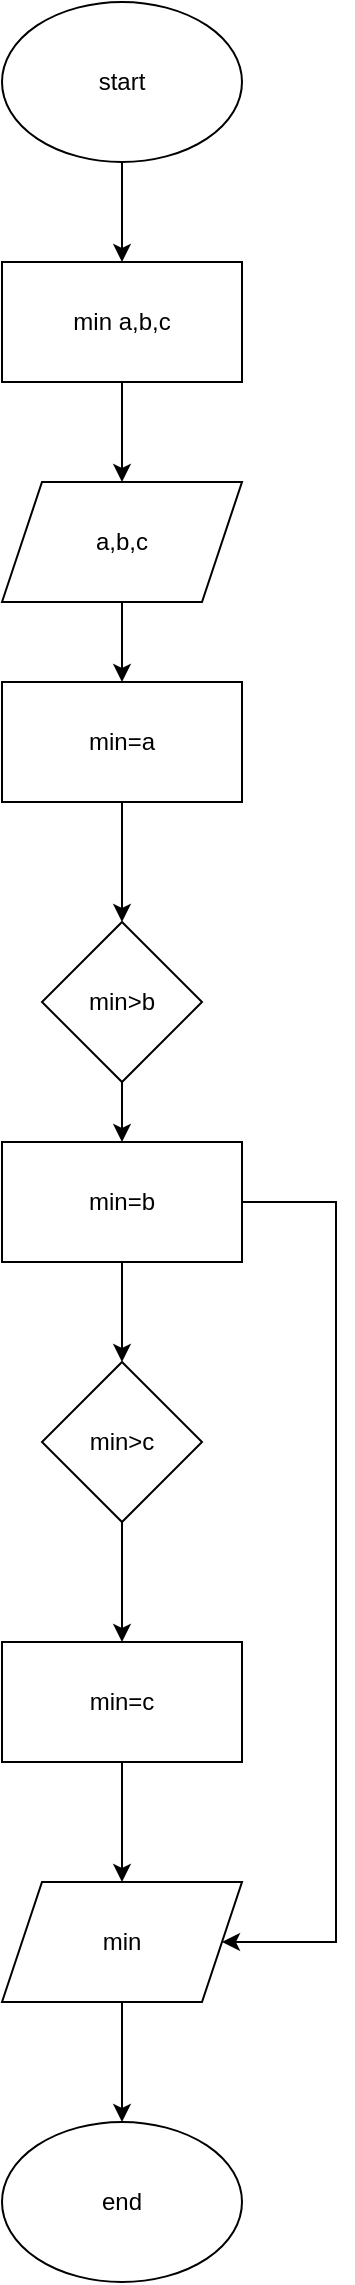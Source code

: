 <mxfile version="22.0.8" type="device" pages="5">
  <diagram id="C5RBs43oDa-KdzZeNtuy" name="Page-1">
    <mxGraphModel dx="910" dy="499" grid="1" gridSize="10" guides="1" tooltips="1" connect="1" arrows="1" fold="1" page="1" pageScale="1" pageWidth="827" pageHeight="1169" math="0" shadow="0">
      <root>
        <mxCell id="WIyWlLk6GJQsqaUBKTNV-0" />
        <mxCell id="WIyWlLk6GJQsqaUBKTNV-1" parent="WIyWlLk6GJQsqaUBKTNV-0" />
        <mxCell id="10-OtBAC5O08PnO-MTqW-2" style="edgeStyle=orthogonalEdgeStyle;rounded=0;orthogonalLoop=1;jettySize=auto;html=1;entryX=0.5;entryY=0;entryDx=0;entryDy=0;" parent="WIyWlLk6GJQsqaUBKTNV-1" source="10-OtBAC5O08PnO-MTqW-0" target="10-OtBAC5O08PnO-MTqW-1" edge="1">
          <mxGeometry relative="1" as="geometry" />
        </mxCell>
        <mxCell id="10-OtBAC5O08PnO-MTqW-0" value="start" style="ellipse;whiteSpace=wrap;html=1;" parent="WIyWlLk6GJQsqaUBKTNV-1" vertex="1">
          <mxGeometry x="294" y="100" width="120" height="80" as="geometry" />
        </mxCell>
        <mxCell id="10-OtBAC5O08PnO-MTqW-4" style="edgeStyle=orthogonalEdgeStyle;rounded=0;orthogonalLoop=1;jettySize=auto;html=1;entryX=0.5;entryY=0;entryDx=0;entryDy=0;" parent="WIyWlLk6GJQsqaUBKTNV-1" source="10-OtBAC5O08PnO-MTqW-1" target="10-OtBAC5O08PnO-MTqW-3" edge="1">
          <mxGeometry relative="1" as="geometry" />
        </mxCell>
        <mxCell id="10-OtBAC5O08PnO-MTqW-1" value="min a,b,c" style="rounded=0;whiteSpace=wrap;html=1;" parent="WIyWlLk6GJQsqaUBKTNV-1" vertex="1">
          <mxGeometry x="294" y="230" width="120" height="60" as="geometry" />
        </mxCell>
        <mxCell id="10-OtBAC5O08PnO-MTqW-6" style="edgeStyle=orthogonalEdgeStyle;rounded=0;orthogonalLoop=1;jettySize=auto;html=1;exitX=0.5;exitY=1;exitDx=0;exitDy=0;entryX=0.5;entryY=0;entryDx=0;entryDy=0;" parent="WIyWlLk6GJQsqaUBKTNV-1" source="10-OtBAC5O08PnO-MTqW-3" target="10-OtBAC5O08PnO-MTqW-5" edge="1">
          <mxGeometry relative="1" as="geometry" />
        </mxCell>
        <mxCell id="10-OtBAC5O08PnO-MTqW-3" value="a,b,c" style="shape=parallelogram;perimeter=parallelogramPerimeter;whiteSpace=wrap;html=1;fixedSize=1;" parent="WIyWlLk6GJQsqaUBKTNV-1" vertex="1">
          <mxGeometry x="294" y="340" width="120" height="60" as="geometry" />
        </mxCell>
        <mxCell id="10-OtBAC5O08PnO-MTqW-8" style="edgeStyle=orthogonalEdgeStyle;rounded=0;orthogonalLoop=1;jettySize=auto;html=1;exitX=0.5;exitY=1;exitDx=0;exitDy=0;entryX=0.5;entryY=0;entryDx=0;entryDy=0;" parent="WIyWlLk6GJQsqaUBKTNV-1" source="10-OtBAC5O08PnO-MTqW-5" target="10-OtBAC5O08PnO-MTqW-7" edge="1">
          <mxGeometry relative="1" as="geometry" />
        </mxCell>
        <mxCell id="10-OtBAC5O08PnO-MTqW-5" value="min=a" style="rounded=0;whiteSpace=wrap;html=1;" parent="WIyWlLk6GJQsqaUBKTNV-1" vertex="1">
          <mxGeometry x="294" y="440" width="120" height="60" as="geometry" />
        </mxCell>
        <mxCell id="10-OtBAC5O08PnO-MTqW-10" style="edgeStyle=orthogonalEdgeStyle;rounded=0;orthogonalLoop=1;jettySize=auto;html=1;exitX=0.5;exitY=1;exitDx=0;exitDy=0;entryX=0.5;entryY=0;entryDx=0;entryDy=0;" parent="WIyWlLk6GJQsqaUBKTNV-1" source="10-OtBAC5O08PnO-MTqW-7" target="10-OtBAC5O08PnO-MTqW-9" edge="1">
          <mxGeometry relative="1" as="geometry" />
        </mxCell>
        <mxCell id="10-OtBAC5O08PnO-MTqW-7" value="min&amp;gt;b" style="rhombus;whiteSpace=wrap;html=1;" parent="WIyWlLk6GJQsqaUBKTNV-1" vertex="1">
          <mxGeometry x="314" y="560" width="80" height="80" as="geometry" />
        </mxCell>
        <mxCell id="10-OtBAC5O08PnO-MTqW-12" style="edgeStyle=orthogonalEdgeStyle;rounded=0;orthogonalLoop=1;jettySize=auto;html=1;exitX=0.5;exitY=1;exitDx=0;exitDy=0;entryX=0.5;entryY=0;entryDx=0;entryDy=0;" parent="WIyWlLk6GJQsqaUBKTNV-1" source="10-OtBAC5O08PnO-MTqW-9" target="10-OtBAC5O08PnO-MTqW-11" edge="1">
          <mxGeometry relative="1" as="geometry" />
        </mxCell>
        <mxCell id="10-OtBAC5O08PnO-MTqW-17" style="edgeStyle=orthogonalEdgeStyle;rounded=0;orthogonalLoop=1;jettySize=auto;html=1;exitX=1;exitY=0.5;exitDx=0;exitDy=0;entryX=1;entryY=0.5;entryDx=0;entryDy=0;" parent="WIyWlLk6GJQsqaUBKTNV-1" source="10-OtBAC5O08PnO-MTqW-9" target="10-OtBAC5O08PnO-MTqW-15" edge="1">
          <mxGeometry relative="1" as="geometry">
            <mxPoint x="460" y="1070" as="targetPoint" />
            <Array as="points">
              <mxPoint x="461" y="700" />
              <mxPoint x="461" y="1070" />
            </Array>
          </mxGeometry>
        </mxCell>
        <mxCell id="10-OtBAC5O08PnO-MTqW-9" value="min=b" style="rounded=0;whiteSpace=wrap;html=1;" parent="WIyWlLk6GJQsqaUBKTNV-1" vertex="1">
          <mxGeometry x="294" y="670" width="120" height="60" as="geometry" />
        </mxCell>
        <mxCell id="10-OtBAC5O08PnO-MTqW-14" style="edgeStyle=orthogonalEdgeStyle;rounded=0;orthogonalLoop=1;jettySize=auto;html=1;exitX=0.5;exitY=1;exitDx=0;exitDy=0;entryX=0.5;entryY=0;entryDx=0;entryDy=0;" parent="WIyWlLk6GJQsqaUBKTNV-1" source="10-OtBAC5O08PnO-MTqW-11" target="10-OtBAC5O08PnO-MTqW-13" edge="1">
          <mxGeometry relative="1" as="geometry" />
        </mxCell>
        <mxCell id="10-OtBAC5O08PnO-MTqW-11" value="min&amp;gt;c" style="rhombus;whiteSpace=wrap;html=1;" parent="WIyWlLk6GJQsqaUBKTNV-1" vertex="1">
          <mxGeometry x="314" y="780" width="80" height="80" as="geometry" />
        </mxCell>
        <mxCell id="10-OtBAC5O08PnO-MTqW-16" style="edgeStyle=orthogonalEdgeStyle;rounded=0;orthogonalLoop=1;jettySize=auto;html=1;exitX=0.5;exitY=1;exitDx=0;exitDy=0;entryX=0.5;entryY=0;entryDx=0;entryDy=0;" parent="WIyWlLk6GJQsqaUBKTNV-1" source="10-OtBAC5O08PnO-MTqW-13" target="10-OtBAC5O08PnO-MTqW-15" edge="1">
          <mxGeometry relative="1" as="geometry" />
        </mxCell>
        <mxCell id="10-OtBAC5O08PnO-MTqW-13" value="min=c" style="rounded=0;whiteSpace=wrap;html=1;" parent="WIyWlLk6GJQsqaUBKTNV-1" vertex="1">
          <mxGeometry x="294" y="920" width="120" height="60" as="geometry" />
        </mxCell>
        <mxCell id="10-OtBAC5O08PnO-MTqW-19" style="edgeStyle=orthogonalEdgeStyle;rounded=0;orthogonalLoop=1;jettySize=auto;html=1;exitX=0.5;exitY=1;exitDx=0;exitDy=0;entryX=0.5;entryY=0;entryDx=0;entryDy=0;" parent="WIyWlLk6GJQsqaUBKTNV-1" source="10-OtBAC5O08PnO-MTqW-15" target="10-OtBAC5O08PnO-MTqW-18" edge="1">
          <mxGeometry relative="1" as="geometry" />
        </mxCell>
        <mxCell id="10-OtBAC5O08PnO-MTqW-15" value="min" style="shape=parallelogram;perimeter=parallelogramPerimeter;whiteSpace=wrap;html=1;fixedSize=1;" parent="WIyWlLk6GJQsqaUBKTNV-1" vertex="1">
          <mxGeometry x="294" y="1040" width="120" height="60" as="geometry" />
        </mxCell>
        <mxCell id="10-OtBAC5O08PnO-MTqW-18" value="end" style="ellipse;whiteSpace=wrap;html=1;" parent="WIyWlLk6GJQsqaUBKTNV-1" vertex="1">
          <mxGeometry x="294" y="1160" width="120" height="80" as="geometry" />
        </mxCell>
      </root>
    </mxGraphModel>
  </diagram>
  <diagram id="-dOVab2CZBzzemooIJ5G" name="Trang-2">
    <mxGraphModel dx="910" dy="499" grid="1" gridSize="10" guides="1" tooltips="1" connect="1" arrows="1" fold="1" page="1" pageScale="1" pageWidth="827" pageHeight="1169" math="0" shadow="0">
      <root>
        <mxCell id="0" />
        <mxCell id="1" parent="0" />
        <mxCell id="s5jpIEb6i7NEmXtadU4Q-3" style="edgeStyle=orthogonalEdgeStyle;rounded=0;orthogonalLoop=1;jettySize=auto;html=1;exitX=0.5;exitY=1;exitDx=0;exitDy=0;entryX=0.5;entryY=0;entryDx=0;entryDy=0;" parent="1" source="s5jpIEb6i7NEmXtadU4Q-1" target="s5jpIEb6i7NEmXtadU4Q-2" edge="1">
          <mxGeometry relative="1" as="geometry" />
        </mxCell>
        <mxCell id="s5jpIEb6i7NEmXtadU4Q-1" value="start" style="ellipse;whiteSpace=wrap;html=1;" parent="1" vertex="1">
          <mxGeometry x="340" y="80" width="120" height="80" as="geometry" />
        </mxCell>
        <mxCell id="Davyd7Tc9z54jFo9ZQJ6-2" style="edgeStyle=orthogonalEdgeStyle;rounded=0;orthogonalLoop=1;jettySize=auto;html=1;exitX=0.5;exitY=1;exitDx=0;exitDy=0;" edge="1" parent="1" source="s5jpIEb6i7NEmXtadU4Q-2" target="Davyd7Tc9z54jFo9ZQJ6-1">
          <mxGeometry relative="1" as="geometry" />
        </mxCell>
        <mxCell id="s5jpIEb6i7NEmXtadU4Q-2" value="a,b" style="shape=parallelogram;perimeter=parallelogramPerimeter;whiteSpace=wrap;html=1;fixedSize=1;" parent="1" vertex="1">
          <mxGeometry x="340" y="210" width="120" height="60" as="geometry" />
        </mxCell>
        <mxCell id="Davyd7Tc9z54jFo9ZQJ6-9" style="edgeStyle=orthogonalEdgeStyle;rounded=0;orthogonalLoop=1;jettySize=auto;html=1;exitX=0.5;exitY=1;exitDx=0;exitDy=0;entryX=0.5;entryY=0;entryDx=0;entryDy=0;" edge="1" parent="1" source="Davyd7Tc9z54jFo9ZQJ6-1" target="Davyd7Tc9z54jFo9ZQJ6-3">
          <mxGeometry relative="1" as="geometry" />
        </mxCell>
        <mxCell id="acYKQD9-qaQIiVmN5rNk-4" style="edgeStyle=orthogonalEdgeStyle;rounded=0;orthogonalLoop=1;jettySize=auto;html=1;exitX=1;exitY=0.5;exitDx=0;exitDy=0;entryX=0;entryY=0.5;entryDx=0;entryDy=0;" edge="1" parent="1" source="Davyd7Tc9z54jFo9ZQJ6-1" target="Davyd7Tc9z54jFo9ZQJ6-6">
          <mxGeometry relative="1" as="geometry" />
        </mxCell>
        <mxCell id="Davyd7Tc9z54jFo9ZQJ6-1" value="a=0" style="rhombus;whiteSpace=wrap;html=1;" vertex="1" parent="1">
          <mxGeometry x="360" y="310" width="80" height="80" as="geometry" />
        </mxCell>
        <mxCell id="acYKQD9-qaQIiVmN5rNk-2" style="edgeStyle=orthogonalEdgeStyle;rounded=0;orthogonalLoop=1;jettySize=auto;html=1;exitX=0.5;exitY=1;exitDx=0;exitDy=0;" edge="1" parent="1" source="Davyd7Tc9z54jFo9ZQJ6-3" target="Davyd7Tc9z54jFo9ZQJ6-4">
          <mxGeometry relative="1" as="geometry" />
        </mxCell>
        <mxCell id="Davyd7Tc9z54jFo9ZQJ6-3" value="x=-b/a" style="rounded=0;whiteSpace=wrap;html=1;" vertex="1" parent="1">
          <mxGeometry x="340" y="440" width="120" height="60" as="geometry" />
        </mxCell>
        <mxCell id="acYKQD9-qaQIiVmN5rNk-3" style="edgeStyle=orthogonalEdgeStyle;rounded=0;orthogonalLoop=1;jettySize=auto;html=1;exitX=0.5;exitY=1;exitDx=0;exitDy=0;" edge="1" parent="1" source="Davyd7Tc9z54jFo9ZQJ6-4" target="Davyd7Tc9z54jFo9ZQJ6-5">
          <mxGeometry relative="1" as="geometry" />
        </mxCell>
        <mxCell id="Davyd7Tc9z54jFo9ZQJ6-4" value="x" style="shape=parallelogram;perimeter=parallelogramPerimeter;whiteSpace=wrap;html=1;fixedSize=1;" vertex="1" parent="1">
          <mxGeometry x="340" y="555" width="120" height="60" as="geometry" />
        </mxCell>
        <mxCell id="Davyd7Tc9z54jFo9ZQJ6-5" value="end" style="ellipse;whiteSpace=wrap;html=1;" vertex="1" parent="1">
          <mxGeometry x="340" y="660" width="120" height="80" as="geometry" />
        </mxCell>
        <mxCell id="acYKQD9-qaQIiVmN5rNk-9" style="edgeStyle=orthogonalEdgeStyle;rounded=0;orthogonalLoop=1;jettySize=auto;html=1;exitX=1;exitY=0.5;exitDx=0;exitDy=0;" edge="1" parent="1" source="Davyd7Tc9z54jFo9ZQJ6-6" target="Davyd7Tc9z54jFo9ZQJ6-8">
          <mxGeometry relative="1" as="geometry" />
        </mxCell>
        <mxCell id="acYKQD9-qaQIiVmN5rNk-11" style="edgeStyle=orthogonalEdgeStyle;rounded=0;orthogonalLoop=1;jettySize=auto;html=1;exitX=0.5;exitY=1;exitDx=0;exitDy=0;" edge="1" parent="1" source="Davyd7Tc9z54jFo9ZQJ6-6" target="Davyd7Tc9z54jFo9ZQJ6-7">
          <mxGeometry relative="1" as="geometry" />
        </mxCell>
        <mxCell id="Davyd7Tc9z54jFo9ZQJ6-6" value="b=0" style="rhombus;whiteSpace=wrap;html=1;" vertex="1" parent="1">
          <mxGeometry x="570" y="310" width="80" height="80" as="geometry" />
        </mxCell>
        <mxCell id="Davyd7Tc9z54jFo9ZQJ6-7" value="vo nghiem" style="shape=parallelogram;perimeter=parallelogramPerimeter;whiteSpace=wrap;html=1;fixedSize=1;" vertex="1" parent="1">
          <mxGeometry x="550" y="480" width="120" height="60" as="geometry" />
        </mxCell>
        <mxCell id="acYKQD9-qaQIiVmN5rNk-13" style="edgeStyle=orthogonalEdgeStyle;rounded=0;orthogonalLoop=1;jettySize=auto;html=1;exitX=0.5;exitY=1;exitDx=0;exitDy=0;entryX=1;entryY=0.5;entryDx=0;entryDy=0;" edge="1" parent="1" source="Davyd7Tc9z54jFo9ZQJ6-8" target="Davyd7Tc9z54jFo9ZQJ6-5">
          <mxGeometry relative="1" as="geometry" />
        </mxCell>
        <mxCell id="Davyd7Tc9z54jFo9ZQJ6-8" value="vo so nghiem" style="shape=parallelogram;perimeter=parallelogramPerimeter;whiteSpace=wrap;html=1;fixedSize=1;" vertex="1" parent="1">
          <mxGeometry x="707" y="320" width="120" height="60" as="geometry" />
        </mxCell>
        <mxCell id="acYKQD9-qaQIiVmN5rNk-1" value="sai" style="text;html=1;align=center;verticalAlign=middle;resizable=0;points=[];autosize=1;strokeColor=none;fillColor=none;" vertex="1" parent="1">
          <mxGeometry x="380" y="398" width="40" height="30" as="geometry" />
        </mxCell>
        <mxCell id="acYKQD9-qaQIiVmN5rNk-5" value="dung" style="text;html=1;align=center;verticalAlign=middle;resizable=0;points=[];autosize=1;strokeColor=none;fillColor=none;" vertex="1" parent="1">
          <mxGeometry x="470" y="320" width="50" height="30" as="geometry" />
        </mxCell>
        <mxCell id="acYKQD9-qaQIiVmN5rNk-7" value="dung" style="text;html=1;align=center;verticalAlign=middle;resizable=0;points=[];autosize=1;strokeColor=none;fillColor=none;" vertex="1" parent="1">
          <mxGeometry x="657" y="320" width="50" height="30" as="geometry" />
        </mxCell>
        <mxCell id="acYKQD9-qaQIiVmN5rNk-10" value="sai" style="text;html=1;align=center;verticalAlign=middle;resizable=0;points=[];autosize=1;strokeColor=none;fillColor=none;" vertex="1" parent="1">
          <mxGeometry x="590" y="420" width="40" height="30" as="geometry" />
        </mxCell>
        <mxCell id="acYKQD9-qaQIiVmN5rNk-12" style="edgeStyle=orthogonalEdgeStyle;rounded=0;orthogonalLoop=1;jettySize=auto;html=1;exitX=0.5;exitY=1;exitDx=0;exitDy=0;entryX=0.986;entryY=0.323;entryDx=0;entryDy=0;entryPerimeter=0;" edge="1" parent="1" source="Davyd7Tc9z54jFo9ZQJ6-7" target="Davyd7Tc9z54jFo9ZQJ6-5">
          <mxGeometry relative="1" as="geometry" />
        </mxCell>
      </root>
    </mxGraphModel>
  </diagram>
  <diagram id="dJPKwacZmwu8Lyt3VZN7" name="Trang-3">
    <mxGraphModel dx="910" dy="499" grid="1" gridSize="10" guides="1" tooltips="1" connect="1" arrows="1" fold="1" page="1" pageScale="1" pageWidth="827" pageHeight="1169" math="0" shadow="0">
      <root>
        <mxCell id="0" />
        <mxCell id="1" parent="0" />
        <mxCell id="8eeEnsSjjjsD26K58JrS-3" style="edgeStyle=orthogonalEdgeStyle;rounded=0;orthogonalLoop=1;jettySize=auto;html=1;exitX=0.5;exitY=1;exitDx=0;exitDy=0;" edge="1" parent="1" source="8eeEnsSjjjsD26K58JrS-1" target="8eeEnsSjjjsD26K58JrS-2">
          <mxGeometry relative="1" as="geometry" />
        </mxCell>
        <mxCell id="8eeEnsSjjjsD26K58JrS-1" value="start" style="ellipse;whiteSpace=wrap;html=1;" vertex="1" parent="1">
          <mxGeometry x="294" y="80" width="120" height="80" as="geometry" />
        </mxCell>
        <mxCell id="8eeEnsSjjjsD26K58JrS-6" style="edgeStyle=orthogonalEdgeStyle;rounded=0;orthogonalLoop=1;jettySize=auto;html=1;exitX=0.5;exitY=1;exitDx=0;exitDy=0;entryX=0.5;entryY=0;entryDx=0;entryDy=0;" edge="1" parent="1" source="8eeEnsSjjjsD26K58JrS-2" target="8eeEnsSjjjsD26K58JrS-4">
          <mxGeometry relative="1" as="geometry" />
        </mxCell>
        <mxCell id="8eeEnsSjjjsD26K58JrS-2" value="Nhap a,b" style="shape=parallelogram;perimeter=parallelogramPerimeter;whiteSpace=wrap;html=1;fixedSize=1;" vertex="1" parent="1">
          <mxGeometry x="294" y="200" width="120" height="60" as="geometry" />
        </mxCell>
        <mxCell id="8eeEnsSjjjsD26K58JrS-8" style="edgeStyle=orthogonalEdgeStyle;rounded=0;orthogonalLoop=1;jettySize=auto;html=1;exitX=1;exitY=0.5;exitDx=0;exitDy=0;entryX=0;entryY=0.5;entryDx=0;entryDy=0;" edge="1" parent="1" source="8eeEnsSjjjsD26K58JrS-4" target="8eeEnsSjjjsD26K58JrS-7">
          <mxGeometry relative="1" as="geometry" />
        </mxCell>
        <mxCell id="8eeEnsSjjjsD26K58JrS-11" style="edgeStyle=orthogonalEdgeStyle;rounded=0;orthogonalLoop=1;jettySize=auto;html=1;exitX=0.5;exitY=1;exitDx=0;exitDy=0;entryX=0.5;entryY=0;entryDx=0;entryDy=0;" edge="1" parent="1" source="8eeEnsSjjjsD26K58JrS-4" target="8eeEnsSjjjsD26K58JrS-10">
          <mxGeometry relative="1" as="geometry" />
        </mxCell>
        <mxCell id="8eeEnsSjjjsD26K58JrS-4" value="a=0" style="rhombus;whiteSpace=wrap;html=1;" vertex="1" parent="1">
          <mxGeometry x="314" y="300" width="80" height="80" as="geometry" />
        </mxCell>
        <mxCell id="8eeEnsSjjjsD26K58JrS-27" style="edgeStyle=orthogonalEdgeStyle;rounded=0;orthogonalLoop=1;jettySize=auto;html=1;exitX=1;exitY=0.5;exitDx=0;exitDy=0;entryX=1;entryY=0.5;entryDx=0;entryDy=0;" edge="1" parent="1" source="8eeEnsSjjjsD26K58JrS-7" target="8eeEnsSjjjsD26K58JrS-25">
          <mxGeometry relative="1" as="geometry">
            <mxPoint x="760" y="960" as="targetPoint" />
          </mxGeometry>
        </mxCell>
        <mxCell id="8eeEnsSjjjsD26K58JrS-7" value="Phuong trinh bac 1" style="rounded=1;whiteSpace=wrap;html=1;" vertex="1" parent="1">
          <mxGeometry x="500" y="310" width="120" height="60" as="geometry" />
        </mxCell>
        <mxCell id="8eeEnsSjjjsD26K58JrS-9" value="true" style="text;html=1;align=center;verticalAlign=middle;resizable=0;points=[];autosize=1;strokeColor=none;fillColor=none;" vertex="1" parent="1">
          <mxGeometry x="420" y="310" width="40" height="30" as="geometry" />
        </mxCell>
        <mxCell id="8eeEnsSjjjsD26K58JrS-13" style="edgeStyle=orthogonalEdgeStyle;rounded=0;orthogonalLoop=1;jettySize=auto;html=1;exitX=0.5;exitY=1;exitDx=0;exitDy=0;entryX=0.5;entryY=0;entryDx=0;entryDy=0;" edge="1" parent="1" source="8eeEnsSjjjsD26K58JrS-10" target="8eeEnsSjjjsD26K58JrS-12">
          <mxGeometry relative="1" as="geometry" />
        </mxCell>
        <mxCell id="8eeEnsSjjjsD26K58JrS-10" value="d=b*b+4*a*c" style="rounded=0;whiteSpace=wrap;html=1;" vertex="1" parent="1">
          <mxGeometry x="294" y="430" width="120" height="60" as="geometry" />
        </mxCell>
        <mxCell id="8eeEnsSjjjsD26K58JrS-15" style="edgeStyle=orthogonalEdgeStyle;rounded=0;orthogonalLoop=1;jettySize=auto;html=1;exitX=1;exitY=0.5;exitDx=0;exitDy=0;entryX=0;entryY=0.5;entryDx=0;entryDy=0;" edge="1" parent="1" source="8eeEnsSjjjsD26K58JrS-12" target="8eeEnsSjjjsD26K58JrS-14">
          <mxGeometry relative="1" as="geometry" />
        </mxCell>
        <mxCell id="8eeEnsSjjjsD26K58JrS-18" style="edgeStyle=orthogonalEdgeStyle;rounded=0;orthogonalLoop=1;jettySize=auto;html=1;exitX=0.5;exitY=1;exitDx=0;exitDy=0;" edge="1" parent="1" source="8eeEnsSjjjsD26K58JrS-12" target="8eeEnsSjjjsD26K58JrS-17">
          <mxGeometry relative="1" as="geometry" />
        </mxCell>
        <mxCell id="8eeEnsSjjjsD26K58JrS-12" value="d&amp;lt;0" style="rhombus;whiteSpace=wrap;html=1;" vertex="1" parent="1">
          <mxGeometry x="314" y="544.5" width="80" height="80" as="geometry" />
        </mxCell>
        <mxCell id="8eeEnsSjjjsD26K58JrS-28" style="edgeStyle=orthogonalEdgeStyle;rounded=0;orthogonalLoop=1;jettySize=auto;html=1;exitX=1;exitY=0.5;exitDx=0;exitDy=0;" edge="1" parent="1" source="8eeEnsSjjjsD26K58JrS-14">
          <mxGeometry relative="1" as="geometry">
            <mxPoint x="640" y="585" as="targetPoint" />
          </mxGeometry>
        </mxCell>
        <mxCell id="8eeEnsSjjjsD26K58JrS-14" value="Phuong trinh vo nghiem" style="rounded=0;whiteSpace=wrap;html=1;" vertex="1" parent="1">
          <mxGeometry x="470" y="555" width="150" height="60" as="geometry" />
        </mxCell>
        <mxCell id="8eeEnsSjjjsD26K58JrS-16" value="true" style="text;html=1;align=center;verticalAlign=middle;resizable=0;points=[];autosize=1;strokeColor=none;fillColor=none;" vertex="1" parent="1">
          <mxGeometry x="410" y="558" width="40" height="30" as="geometry" />
        </mxCell>
        <mxCell id="8eeEnsSjjjsD26K58JrS-20" style="edgeStyle=orthogonalEdgeStyle;rounded=0;orthogonalLoop=1;jettySize=auto;html=1;exitX=1;exitY=0.5;exitDx=0;exitDy=0;" edge="1" parent="1" source="8eeEnsSjjjsD26K58JrS-17" target="8eeEnsSjjjsD26K58JrS-19">
          <mxGeometry relative="1" as="geometry" />
        </mxCell>
        <mxCell id="8eeEnsSjjjsD26K58JrS-24" style="edgeStyle=orthogonalEdgeStyle;rounded=0;orthogonalLoop=1;jettySize=auto;html=1;exitX=0.5;exitY=1;exitDx=0;exitDy=0;entryX=0.5;entryY=0;entryDx=0;entryDy=0;" edge="1" parent="1" source="8eeEnsSjjjsD26K58JrS-17" target="8eeEnsSjjjsD26K58JrS-23">
          <mxGeometry relative="1" as="geometry" />
        </mxCell>
        <mxCell id="8eeEnsSjjjsD26K58JrS-17" value="d=0" style="rhombus;whiteSpace=wrap;html=1;" vertex="1" parent="1">
          <mxGeometry x="314" y="690" width="80" height="80" as="geometry" />
        </mxCell>
        <mxCell id="8eeEnsSjjjsD26K58JrS-30" style="edgeStyle=orthogonalEdgeStyle;rounded=0;orthogonalLoop=1;jettySize=auto;html=1;exitX=1;exitY=0.5;exitDx=0;exitDy=0;" edge="1" parent="1" source="8eeEnsSjjjsD26K58JrS-19">
          <mxGeometry relative="1" as="geometry">
            <mxPoint x="640" y="730" as="targetPoint" />
          </mxGeometry>
        </mxCell>
        <mxCell id="8eeEnsSjjjsD26K58JrS-19" value="Phuong trinh co ngiem kep x=-b/(2*a)" style="rounded=0;whiteSpace=wrap;html=1;" vertex="1" parent="1">
          <mxGeometry x="420" y="700" width="210" height="60" as="geometry" />
        </mxCell>
        <mxCell id="8eeEnsSjjjsD26K58JrS-21" value="true" style="text;html=1;align=center;verticalAlign=middle;resizable=0;points=[];autosize=1;strokeColor=none;fillColor=none;" vertex="1" parent="1">
          <mxGeometry x="380" y="700" width="40" height="30" as="geometry" />
        </mxCell>
        <mxCell id="8eeEnsSjjjsD26K58JrS-26" style="edgeStyle=orthogonalEdgeStyle;rounded=0;orthogonalLoop=1;jettySize=auto;html=1;exitX=0.5;exitY=1;exitDx=0;exitDy=0;entryX=0.5;entryY=0;entryDx=0;entryDy=0;" edge="1" parent="1" source="8eeEnsSjjjsD26K58JrS-23" target="8eeEnsSjjjsD26K58JrS-25">
          <mxGeometry relative="1" as="geometry" />
        </mxCell>
        <mxCell id="8eeEnsSjjjsD26K58JrS-23" value="phuong trinh co 2 nghiem phan biet&amp;nbsp;&lt;br style=&quot;border-color: var(--border-color);&quot;&gt;x=(-b+sqrt(d))/(2*a)&lt;br style=&quot;border-color: var(--border-color);&quot;&gt;x=(-b-sqrt(d))/(2*a)" style="rounded=0;whiteSpace=wrap;html=1;" vertex="1" parent="1">
          <mxGeometry x="294" y="820" width="120" height="60" as="geometry" />
        </mxCell>
        <mxCell id="8eeEnsSjjjsD26K58JrS-25" value="end" style="ellipse;whiteSpace=wrap;html=1;" vertex="1" parent="1">
          <mxGeometry x="294" y="910" width="120" height="80" as="geometry" />
        </mxCell>
      </root>
    </mxGraphModel>
  </diagram>
  <diagram id="6bGLOPllmDDS333L3WST" name="Trang-4">
    <mxGraphModel dx="910" dy="499" grid="1" gridSize="10" guides="1" tooltips="1" connect="1" arrows="1" fold="1" page="1" pageScale="1" pageWidth="827" pageHeight="1169" math="0" shadow="0">
      <root>
        <mxCell id="0" />
        <mxCell id="1" parent="0" />
        <mxCell id="iDYnWV1wgMR3_WhEjttm-7" style="edgeStyle=orthogonalEdgeStyle;rounded=0;orthogonalLoop=1;jettySize=auto;html=1;exitX=0.5;exitY=1;exitDx=0;exitDy=0;entryX=0.5;entryY=0;entryDx=0;entryDy=0;" edge="1" parent="1" source="iDYnWV1wgMR3_WhEjttm-1" target="iDYnWV1wgMR3_WhEjttm-2">
          <mxGeometry relative="1" as="geometry" />
        </mxCell>
        <mxCell id="iDYnWV1wgMR3_WhEjttm-1" value="start" style="ellipse;whiteSpace=wrap;html=1;" vertex="1" parent="1">
          <mxGeometry x="300" y="60" width="120" height="80" as="geometry" />
        </mxCell>
        <mxCell id="iDYnWV1wgMR3_WhEjttm-8" style="edgeStyle=orthogonalEdgeStyle;rounded=0;orthogonalLoop=1;jettySize=auto;html=1;exitX=0.5;exitY=1;exitDx=0;exitDy=0;" edge="1" parent="1" source="iDYnWV1wgMR3_WhEjttm-2" target="iDYnWV1wgMR3_WhEjttm-3">
          <mxGeometry relative="1" as="geometry" />
        </mxCell>
        <mxCell id="iDYnWV1wgMR3_WhEjttm-2" value="Nhap so tu nhien co 3 chu so" style="shape=parallelogram;perimeter=parallelogramPerimeter;whiteSpace=wrap;html=1;fixedSize=1;" vertex="1" parent="1">
          <mxGeometry x="265" y="190" width="190" height="60" as="geometry" />
        </mxCell>
        <mxCell id="iDYnWV1wgMR3_WhEjttm-9" style="edgeStyle=orthogonalEdgeStyle;rounded=0;orthogonalLoop=1;jettySize=auto;html=1;exitX=0.5;exitY=1;exitDx=0;exitDy=0;entryX=0.5;entryY=0;entryDx=0;entryDy=0;" edge="1" parent="1" source="iDYnWV1wgMR3_WhEjttm-3" target="iDYnWV1wgMR3_WhEjttm-4">
          <mxGeometry relative="1" as="geometry" />
        </mxCell>
        <mxCell id="iDYnWV1wgMR3_WhEjttm-3" value="Gan A= so/100&lt;br&gt;Gan B=(so chia 100 lay du)/10&lt;br&gt;Gan C=so chia 10 lay du" style="rounded=0;whiteSpace=wrap;html=1;" vertex="1" parent="1">
          <mxGeometry x="245" y="300" width="230" height="60" as="geometry" />
        </mxCell>
        <mxCell id="iDYnWV1wgMR3_WhEjttm-10" style="edgeStyle=orthogonalEdgeStyle;rounded=0;orthogonalLoop=1;jettySize=auto;html=1;exitX=0.5;exitY=1;exitDx=0;exitDy=0;entryX=0.5;entryY=0;entryDx=0;entryDy=0;" edge="1" parent="1" source="iDYnWV1wgMR3_WhEjttm-4" target="iDYnWV1wgMR3_WhEjttm-5">
          <mxGeometry relative="1" as="geometry" />
        </mxCell>
        <mxCell id="iDYnWV1wgMR3_WhEjttm-4" value="Tinh so dao nguoc&lt;br&gt;=C*100+B*10+A" style="shape=parallelogram;perimeter=parallelogramPerimeter;whiteSpace=wrap;html=1;fixedSize=1;" vertex="1" parent="1">
          <mxGeometry x="290" y="440" width="140" height="60" as="geometry" />
        </mxCell>
        <mxCell id="iDYnWV1wgMR3_WhEjttm-11" style="edgeStyle=orthogonalEdgeStyle;rounded=0;orthogonalLoop=1;jettySize=auto;html=1;exitX=0.5;exitY=1;exitDx=0;exitDy=0;entryX=0.5;entryY=0;entryDx=0;entryDy=0;" edge="1" parent="1" source="iDYnWV1wgMR3_WhEjttm-5" target="iDYnWV1wgMR3_WhEjttm-6">
          <mxGeometry relative="1" as="geometry" />
        </mxCell>
        <mxCell id="iDYnWV1wgMR3_WhEjttm-5" value="Lay so nghich dao" style="rounded=0;whiteSpace=wrap;html=1;" vertex="1" parent="1">
          <mxGeometry x="300" y="560" width="120" height="60" as="geometry" />
        </mxCell>
        <mxCell id="iDYnWV1wgMR3_WhEjttm-6" value="End" style="ellipse;whiteSpace=wrap;html=1;" vertex="1" parent="1">
          <mxGeometry x="300" y="660" width="120" height="80" as="geometry" />
        </mxCell>
      </root>
    </mxGraphModel>
  </diagram>
  <diagram id="aQEqdjvbc9cb3W9hZW1j" name="Trang-5">
    <mxGraphModel dx="910" dy="499" grid="1" gridSize="10" guides="1" tooltips="1" connect="1" arrows="1" fold="1" page="1" pageScale="1" pageWidth="827" pageHeight="1169" math="0" shadow="0">
      <root>
        <mxCell id="0" />
        <mxCell id="1" parent="0" />
      </root>
    </mxGraphModel>
  </diagram>
</mxfile>
